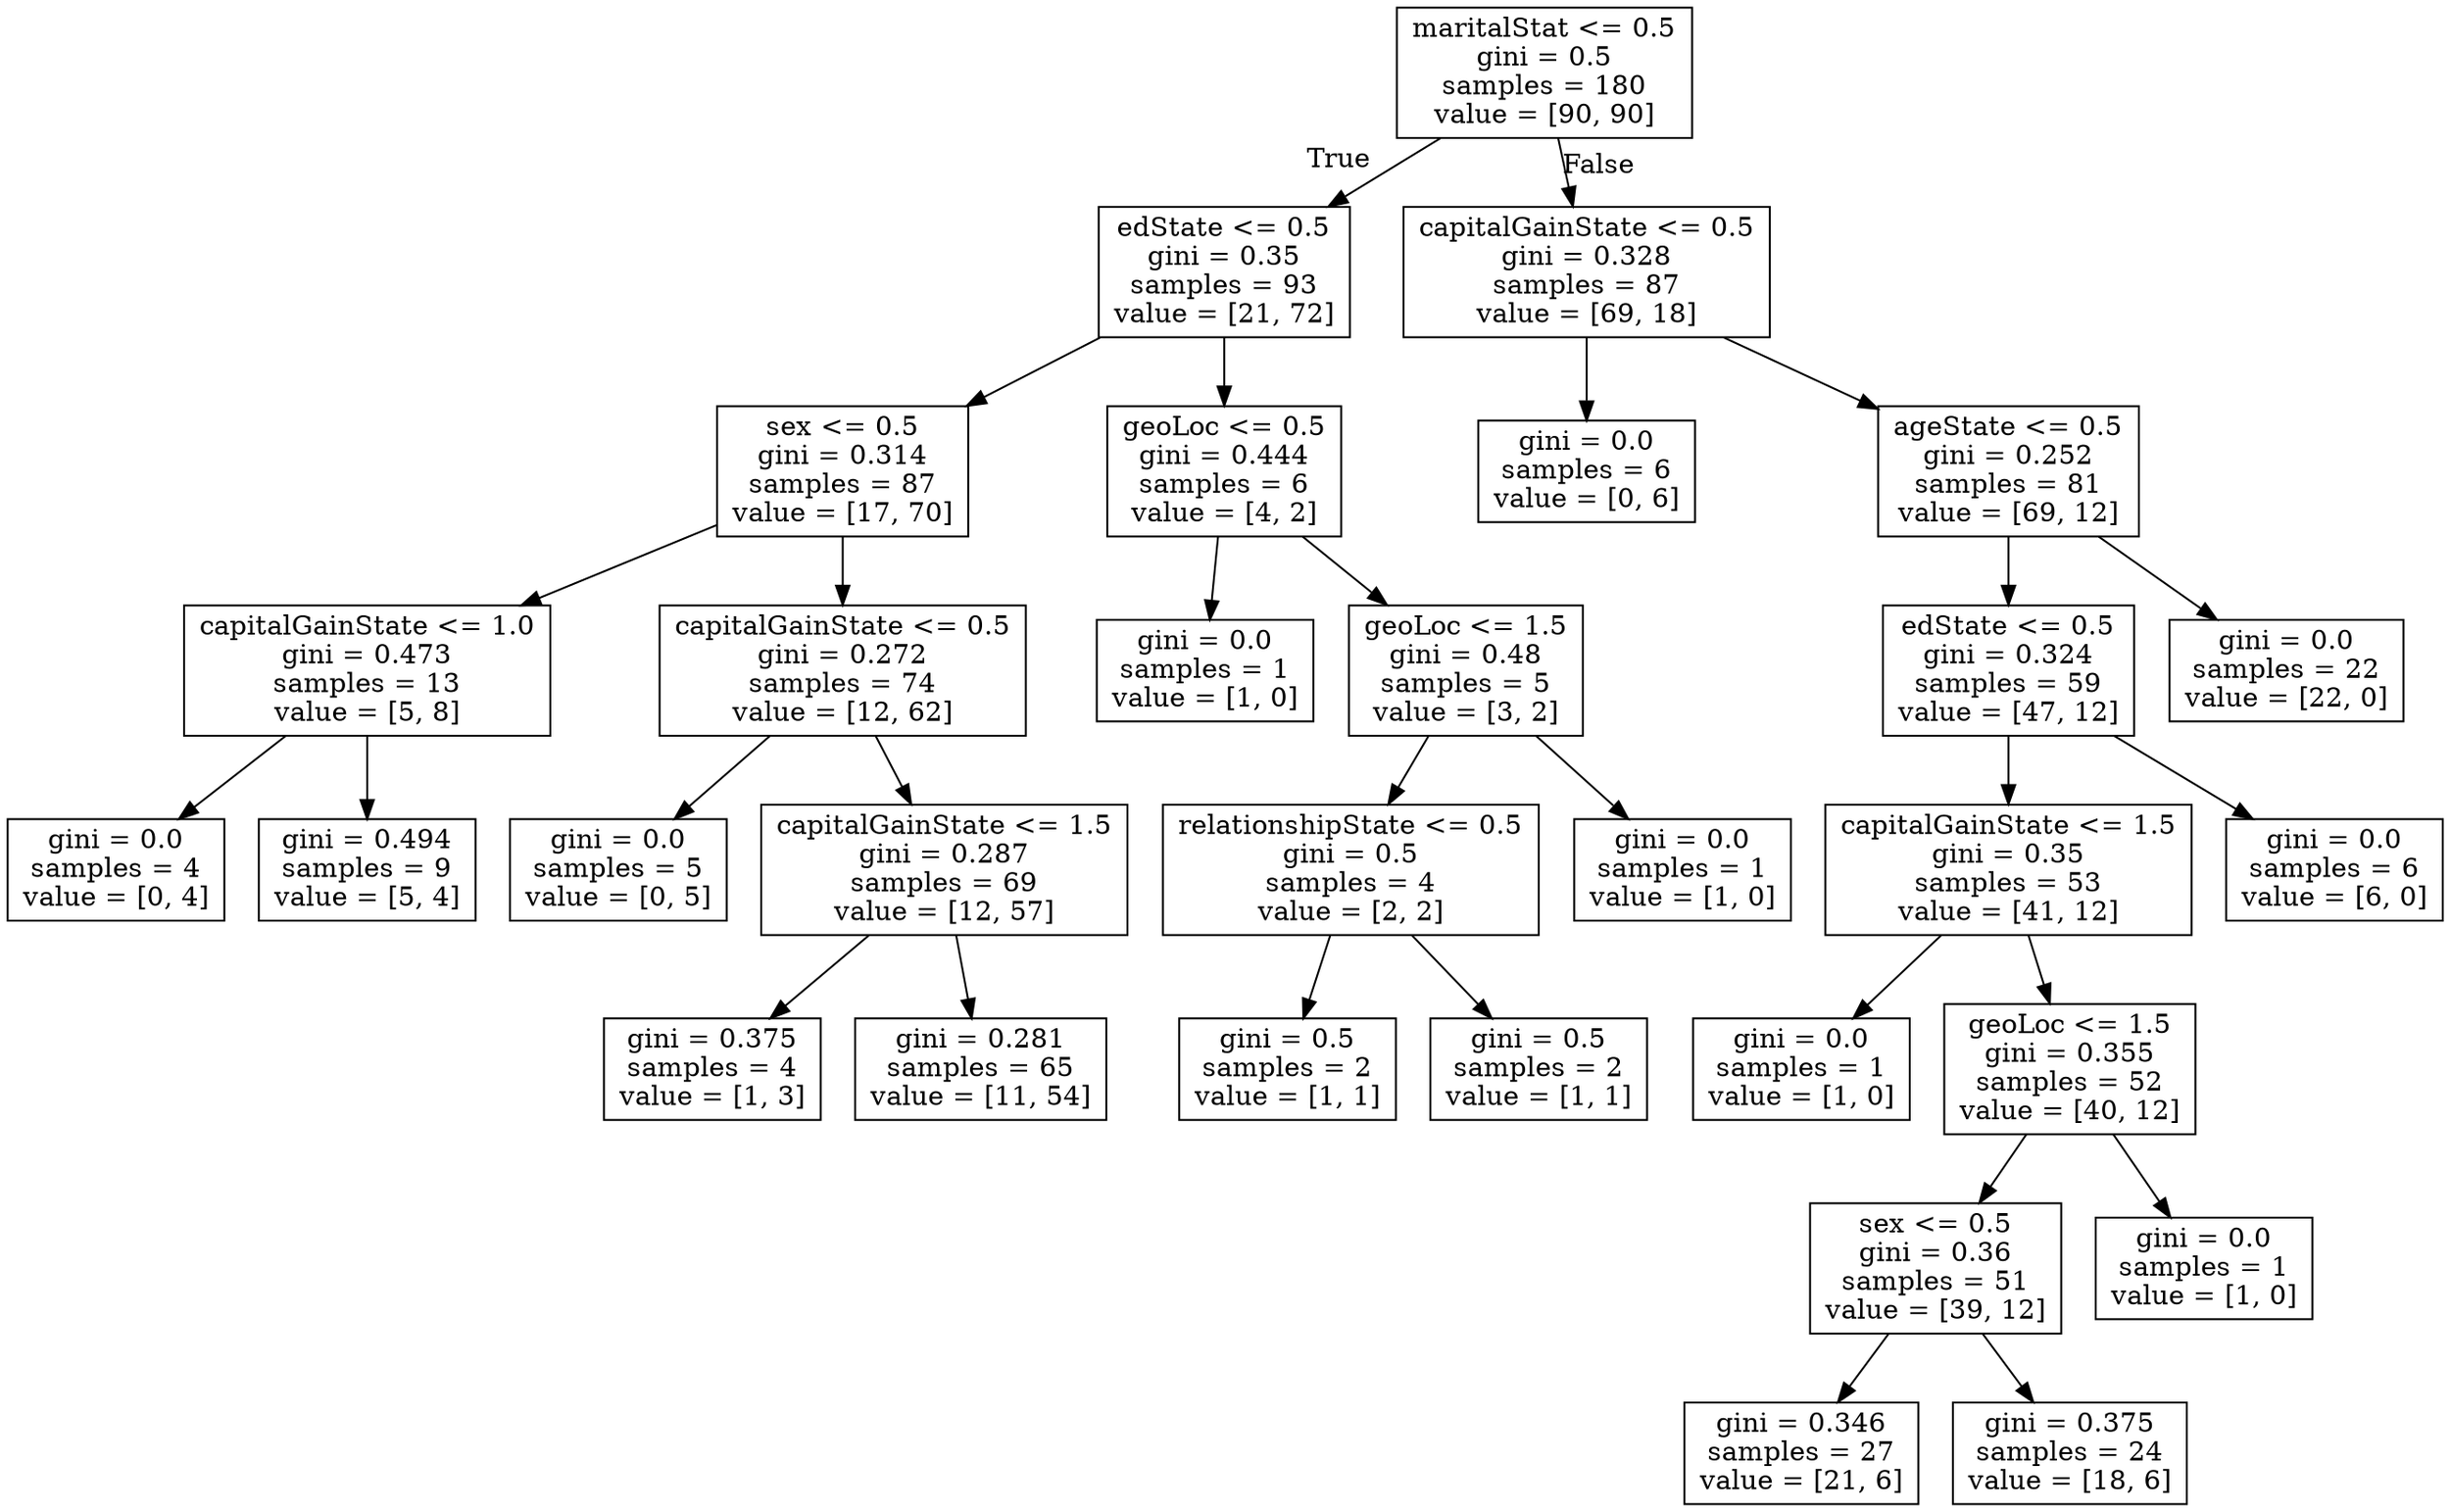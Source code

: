 digraph Tree {
node [shape=box] ;
0 [label="maritalStat <= 0.5\ngini = 0.5\nsamples = 180\nvalue = [90, 90]"] ;
1 [label="edState <= 0.5\ngini = 0.35\nsamples = 93\nvalue = [21, 72]"] ;
0 -> 1 [labeldistance=2.5, labelangle=45, headlabel="True"] ;
2 [label="sex <= 0.5\ngini = 0.314\nsamples = 87\nvalue = [17, 70]"] ;
1 -> 2 ;
3 [label="capitalGainState <= 1.0\ngini = 0.473\nsamples = 13\nvalue = [5, 8]"] ;
2 -> 3 ;
4 [label="gini = 0.0\nsamples = 4\nvalue = [0, 4]"] ;
3 -> 4 ;
5 [label="gini = 0.494\nsamples = 9\nvalue = [5, 4]"] ;
3 -> 5 ;
6 [label="capitalGainState <= 0.5\ngini = 0.272\nsamples = 74\nvalue = [12, 62]"] ;
2 -> 6 ;
7 [label="gini = 0.0\nsamples = 5\nvalue = [0, 5]"] ;
6 -> 7 ;
8 [label="capitalGainState <= 1.5\ngini = 0.287\nsamples = 69\nvalue = [12, 57]"] ;
6 -> 8 ;
9 [label="gini = 0.375\nsamples = 4\nvalue = [1, 3]"] ;
8 -> 9 ;
10 [label="gini = 0.281\nsamples = 65\nvalue = [11, 54]"] ;
8 -> 10 ;
11 [label="geoLoc <= 0.5\ngini = 0.444\nsamples = 6\nvalue = [4, 2]"] ;
1 -> 11 ;
12 [label="gini = 0.0\nsamples = 1\nvalue = [1, 0]"] ;
11 -> 12 ;
13 [label="geoLoc <= 1.5\ngini = 0.48\nsamples = 5\nvalue = [3, 2]"] ;
11 -> 13 ;
14 [label="relationshipState <= 0.5\ngini = 0.5\nsamples = 4\nvalue = [2, 2]"] ;
13 -> 14 ;
15 [label="gini = 0.5\nsamples = 2\nvalue = [1, 1]"] ;
14 -> 15 ;
16 [label="gini = 0.5\nsamples = 2\nvalue = [1, 1]"] ;
14 -> 16 ;
17 [label="gini = 0.0\nsamples = 1\nvalue = [1, 0]"] ;
13 -> 17 ;
18 [label="capitalGainState <= 0.5\ngini = 0.328\nsamples = 87\nvalue = [69, 18]"] ;
0 -> 18 [labeldistance=2.5, labelangle=-45, headlabel="False"] ;
19 [label="gini = 0.0\nsamples = 6\nvalue = [0, 6]"] ;
18 -> 19 ;
20 [label="ageState <= 0.5\ngini = 0.252\nsamples = 81\nvalue = [69, 12]"] ;
18 -> 20 ;
21 [label="edState <= 0.5\ngini = 0.324\nsamples = 59\nvalue = [47, 12]"] ;
20 -> 21 ;
22 [label="capitalGainState <= 1.5\ngini = 0.35\nsamples = 53\nvalue = [41, 12]"] ;
21 -> 22 ;
23 [label="gini = 0.0\nsamples = 1\nvalue = [1, 0]"] ;
22 -> 23 ;
24 [label="geoLoc <= 1.5\ngini = 0.355\nsamples = 52\nvalue = [40, 12]"] ;
22 -> 24 ;
25 [label="sex <= 0.5\ngini = 0.36\nsamples = 51\nvalue = [39, 12]"] ;
24 -> 25 ;
26 [label="gini = 0.346\nsamples = 27\nvalue = [21, 6]"] ;
25 -> 26 ;
27 [label="gini = 0.375\nsamples = 24\nvalue = [18, 6]"] ;
25 -> 27 ;
28 [label="gini = 0.0\nsamples = 1\nvalue = [1, 0]"] ;
24 -> 28 ;
29 [label="gini = 0.0\nsamples = 6\nvalue = [6, 0]"] ;
21 -> 29 ;
30 [label="gini = 0.0\nsamples = 22\nvalue = [22, 0]"] ;
20 -> 30 ;
}